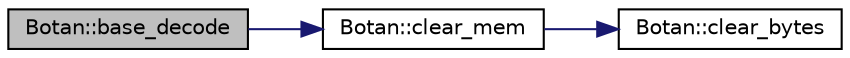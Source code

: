 digraph "Botan::base_decode"
{
  edge [fontname="Helvetica",fontsize="10",labelfontname="Helvetica",labelfontsize="10"];
  node [fontname="Helvetica",fontsize="10",shape=record];
  rankdir="LR";
  Node6 [label="Botan::base_decode",height=0.2,width=0.4,color="black", fillcolor="grey75", style="filled", fontcolor="black"];
  Node6 -> Node7 [color="midnightblue",fontsize="10",style="solid",fontname="Helvetica"];
  Node7 [label="Botan::clear_mem",height=0.2,width=0.4,color="black", fillcolor="white", style="filled",URL="$namespace_botan.html#aeb6cf2051aa89f9d76cf4d55c126b314"];
  Node7 -> Node8 [color="midnightblue",fontsize="10",style="solid",fontname="Helvetica"];
  Node8 [label="Botan::clear_bytes",height=0.2,width=0.4,color="black", fillcolor="white", style="filled",URL="$namespace_botan.html#a7ce0c066e1e47c17c9ed2d4c5ae35b34"];
}
